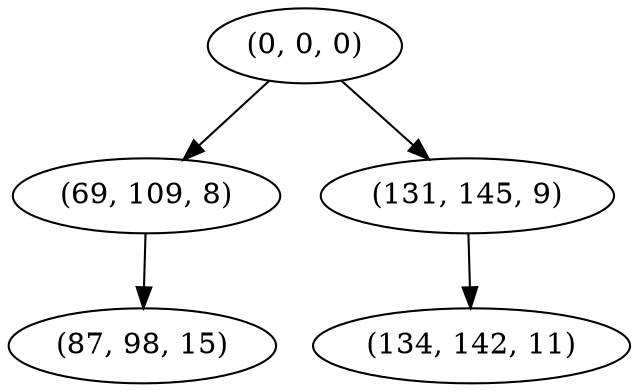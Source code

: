 digraph tree {
    "(0, 0, 0)";
    "(69, 109, 8)";
    "(87, 98, 15)";
    "(131, 145, 9)";
    "(134, 142, 11)";
    "(0, 0, 0)" -> "(69, 109, 8)";
    "(0, 0, 0)" -> "(131, 145, 9)";
    "(69, 109, 8)" -> "(87, 98, 15)";
    "(131, 145, 9)" -> "(134, 142, 11)";
}
